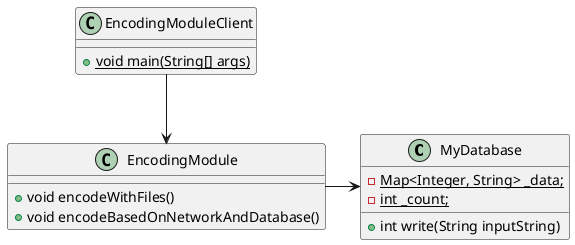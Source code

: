 @startuml

class MyDatabase{
    - {static} Map<Integer, String> _data;
    - {static} int _count;
    + int write(String inputString)
}

class EncodingModule{
    + void encodeWithFiles()
    + void encodeBasedOnNetworkAndDatabase()
}

class EncodingModuleClient{
    + {static} void main(String[] args)
}

EncodingModuleClient --> EncodingModule
EncodingModule -> MyDatabase

@enduml